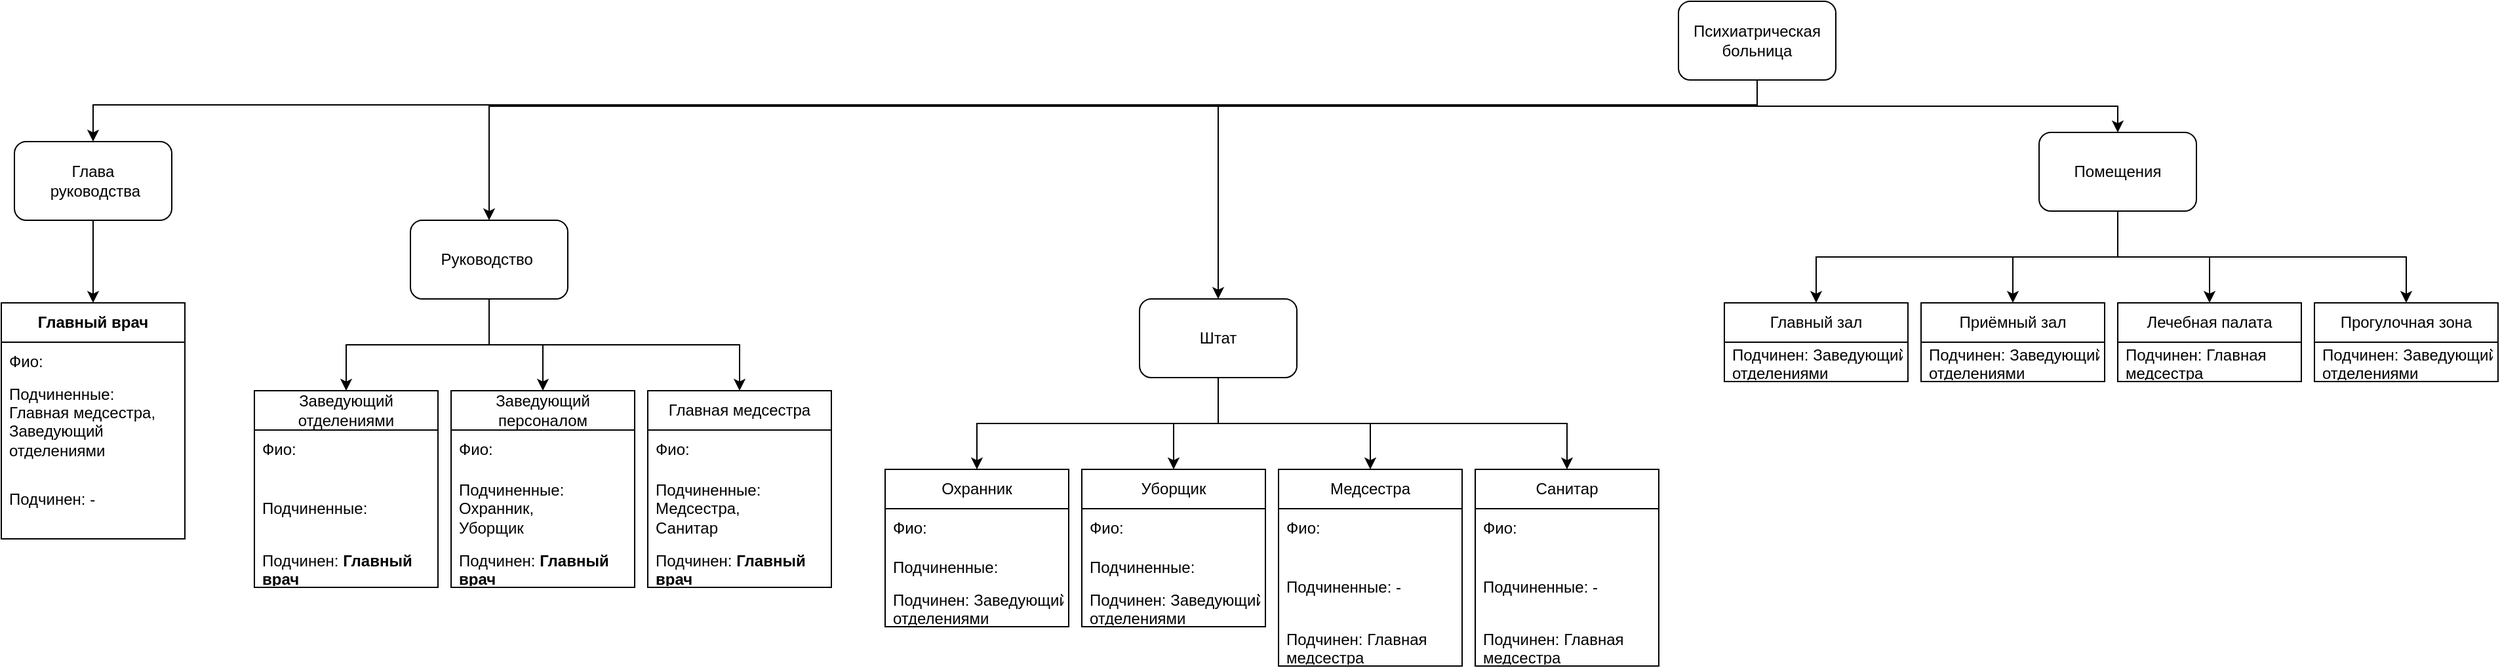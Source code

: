 <mxfile version="28.2.0">
  <diagram name="Страница — 1" id="j6xJuEOy-gW2HFFSvzXr">
    <mxGraphModel dx="3477" dy="885" grid="0" gridSize="10" guides="1" tooltips="1" connect="1" arrows="1" fold="1" page="1" pageScale="1" pageWidth="1169" pageHeight="827" background="none" math="0" shadow="0">
      <root>
        <mxCell id="0" />
        <mxCell id="1" parent="0" />
        <mxCell id="uRnZ5qvH0U1C0jYhmgU0-69" style="edgeStyle=orthogonalEdgeStyle;rounded=0;orthogonalLoop=1;jettySize=auto;html=1;exitX=0.5;exitY=1;exitDx=0;exitDy=0;entryX=0.5;entryY=0;entryDx=0;entryDy=0;" parent="1" source="uRnZ5qvH0U1C0jYhmgU0-1" target="uRnZ5qvH0U1C0jYhmgU0-2" edge="1">
          <mxGeometry relative="1" as="geometry" />
        </mxCell>
        <mxCell id="abOJRsPtmb6PBHXN-vRd-2" style="edgeStyle=orthogonalEdgeStyle;rounded=0;orthogonalLoop=1;jettySize=auto;html=1;exitX=0.5;exitY=1;exitDx=0;exitDy=0;entryX=0.5;entryY=0;entryDx=0;entryDy=0;" edge="1" parent="1" source="uRnZ5qvH0U1C0jYhmgU0-1" target="uRnZ5qvH0U1C0jYhmgU0-13">
          <mxGeometry relative="1" as="geometry">
            <Array as="points">
              <mxPoint x="585" y="160" />
              <mxPoint x="174" y="160" />
            </Array>
          </mxGeometry>
        </mxCell>
        <mxCell id="abOJRsPtmb6PBHXN-vRd-3" style="edgeStyle=orthogonalEdgeStyle;rounded=0;orthogonalLoop=1;jettySize=auto;html=1;exitX=0.5;exitY=1;exitDx=0;exitDy=0;entryX=0.5;entryY=0;entryDx=0;entryDy=0;" edge="1" parent="1" source="uRnZ5qvH0U1C0jYhmgU0-1" target="uRnZ5qvH0U1C0jYhmgU0-12">
          <mxGeometry relative="1" as="geometry">
            <Array as="points">
              <mxPoint x="585" y="160" />
              <mxPoint x="-382" y="160" />
            </Array>
          </mxGeometry>
        </mxCell>
        <mxCell id="abOJRsPtmb6PBHXN-vRd-5" style="edgeStyle=orthogonalEdgeStyle;rounded=0;orthogonalLoop=1;jettySize=auto;html=1;exitX=0.5;exitY=1;exitDx=0;exitDy=0;entryX=0.5;entryY=0;entryDx=0;entryDy=0;" edge="1" parent="1" source="uRnZ5qvH0U1C0jYhmgU0-1" target="abOJRsPtmb6PBHXN-vRd-4">
          <mxGeometry relative="1" as="geometry">
            <Array as="points">
              <mxPoint x="585" y="159" />
              <mxPoint x="-684" y="159" />
            </Array>
          </mxGeometry>
        </mxCell>
        <mxCell id="uRnZ5qvH0U1C0jYhmgU0-1" value="Психиатрическая больница" style="rounded=1;whiteSpace=wrap;html=1;" parent="1" vertex="1">
          <mxGeometry x="525" y="80" width="120" height="60" as="geometry" />
        </mxCell>
        <mxCell id="uRnZ5qvH0U1C0jYhmgU0-70" style="edgeStyle=orthogonalEdgeStyle;rounded=0;orthogonalLoop=1;jettySize=auto;html=1;exitX=0.5;exitY=1;exitDx=0;exitDy=0;entryX=0.5;entryY=0;entryDx=0;entryDy=0;" parent="1" source="uRnZ5qvH0U1C0jYhmgU0-2" target="uRnZ5qvH0U1C0jYhmgU0-3" edge="1">
          <mxGeometry relative="1" as="geometry" />
        </mxCell>
        <mxCell id="uRnZ5qvH0U1C0jYhmgU0-71" style="edgeStyle=orthogonalEdgeStyle;rounded=0;orthogonalLoop=1;jettySize=auto;html=1;exitX=0.5;exitY=1;exitDx=0;exitDy=0;" parent="1" source="uRnZ5qvH0U1C0jYhmgU0-2" target="uRnZ5qvH0U1C0jYhmgU0-5" edge="1">
          <mxGeometry relative="1" as="geometry" />
        </mxCell>
        <mxCell id="uRnZ5qvH0U1C0jYhmgU0-72" style="edgeStyle=orthogonalEdgeStyle;rounded=0;orthogonalLoop=1;jettySize=auto;html=1;exitX=0.5;exitY=1;exitDx=0;exitDy=0;entryX=0.5;entryY=0;entryDx=0;entryDy=0;" parent="1" source="uRnZ5qvH0U1C0jYhmgU0-2" target="uRnZ5qvH0U1C0jYhmgU0-7" edge="1">
          <mxGeometry relative="1" as="geometry" />
        </mxCell>
        <mxCell id="uRnZ5qvH0U1C0jYhmgU0-73" style="edgeStyle=orthogonalEdgeStyle;rounded=0;orthogonalLoop=1;jettySize=auto;html=1;exitX=0.5;exitY=1;exitDx=0;exitDy=0;entryX=0.5;entryY=0;entryDx=0;entryDy=0;" parent="1" source="uRnZ5qvH0U1C0jYhmgU0-2" target="uRnZ5qvH0U1C0jYhmgU0-9" edge="1">
          <mxGeometry relative="1" as="geometry" />
        </mxCell>
        <mxCell id="uRnZ5qvH0U1C0jYhmgU0-2" value="Помещения" style="rounded=1;whiteSpace=wrap;html=1;" parent="1" vertex="1">
          <mxGeometry x="800" y="180" width="120" height="60" as="geometry" />
        </mxCell>
        <mxCell id="uRnZ5qvH0U1C0jYhmgU0-3" value="Главный зал" style="swimlane;fontStyle=0;childLayout=stackLayout;horizontal=1;startSize=30;horizontalStack=0;resizeParent=1;resizeParentMax=0;resizeLast=0;collapsible=1;marginBottom=0;whiteSpace=wrap;html=1;" parent="1" vertex="1">
          <mxGeometry x="560" y="310" width="140" height="60" as="geometry" />
        </mxCell>
        <mxCell id="uRnZ5qvH0U1C0jYhmgU0-4" value="Подчинен:&amp;nbsp;Заведующий отделениями" style="text;strokeColor=none;fillColor=none;align=left;verticalAlign=middle;spacingLeft=4;spacingRight=4;overflow=hidden;points=[[0,0.5],[1,0.5]];portConstraint=eastwest;rotatable=0;whiteSpace=wrap;html=1;" parent="uRnZ5qvH0U1C0jYhmgU0-3" vertex="1">
          <mxGeometry y="30" width="140" height="30" as="geometry" />
        </mxCell>
        <mxCell id="uRnZ5qvH0U1C0jYhmgU0-5" value="&lt;div&gt;Приёмный зал&lt;/div&gt;" style="swimlane;fontStyle=0;childLayout=stackLayout;horizontal=1;startSize=30;horizontalStack=0;resizeParent=1;resizeParentMax=0;resizeLast=0;collapsible=1;marginBottom=0;whiteSpace=wrap;html=1;" parent="1" vertex="1">
          <mxGeometry x="710" y="310" width="140" height="60" as="geometry" />
        </mxCell>
        <mxCell id="uRnZ5qvH0U1C0jYhmgU0-6" value="Подчинен:&amp;nbsp;Заведующий отделениями" style="text;strokeColor=none;fillColor=none;align=left;verticalAlign=middle;spacingLeft=4;spacingRight=4;overflow=hidden;points=[[0,0.5],[1,0.5]];portConstraint=eastwest;rotatable=0;whiteSpace=wrap;html=1;" parent="uRnZ5qvH0U1C0jYhmgU0-5" vertex="1">
          <mxGeometry y="30" width="140" height="30" as="geometry" />
        </mxCell>
        <mxCell id="uRnZ5qvH0U1C0jYhmgU0-7" value="Лечебная палата" style="swimlane;fontStyle=0;childLayout=stackLayout;horizontal=1;startSize=30;horizontalStack=0;resizeParent=1;resizeParentMax=0;resizeLast=0;collapsible=1;marginBottom=0;whiteSpace=wrap;html=1;" parent="1" vertex="1">
          <mxGeometry x="860" y="310" width="140" height="60" as="geometry" />
        </mxCell>
        <mxCell id="uRnZ5qvH0U1C0jYhmgU0-8" value="Подчинен:&amp;nbsp;Главная медсестра" style="text;strokeColor=none;fillColor=none;align=left;verticalAlign=middle;spacingLeft=4;spacingRight=4;overflow=hidden;points=[[0,0.5],[1,0.5]];portConstraint=eastwest;rotatable=0;whiteSpace=wrap;html=1;" parent="uRnZ5qvH0U1C0jYhmgU0-7" vertex="1">
          <mxGeometry y="30" width="140" height="30" as="geometry" />
        </mxCell>
        <mxCell id="uRnZ5qvH0U1C0jYhmgU0-9" value="Прогулочная зона" style="swimlane;fontStyle=0;childLayout=stackLayout;horizontal=1;startSize=30;horizontalStack=0;resizeParent=1;resizeParentMax=0;resizeLast=0;collapsible=1;marginBottom=0;whiteSpace=wrap;html=1;" parent="1" vertex="1">
          <mxGeometry x="1010" y="310" width="140" height="60" as="geometry" />
        </mxCell>
        <mxCell id="uRnZ5qvH0U1C0jYhmgU0-10" value="Подчинен:&amp;nbsp;Заведующий отделениями" style="text;strokeColor=none;fillColor=none;align=left;verticalAlign=middle;spacingLeft=4;spacingRight=4;overflow=hidden;points=[[0,0.5],[1,0.5]];portConstraint=eastwest;rotatable=0;whiteSpace=wrap;html=1;" parent="uRnZ5qvH0U1C0jYhmgU0-9" vertex="1">
          <mxGeometry y="30" width="140" height="30" as="geometry" />
        </mxCell>
        <mxCell id="uRnZ5qvH0U1C0jYhmgU0-80" style="edgeStyle=orthogonalEdgeStyle;rounded=0;orthogonalLoop=1;jettySize=auto;html=1;exitX=0.5;exitY=1;exitDx=0;exitDy=0;entryX=0.5;entryY=0;entryDx=0;entryDy=0;" parent="1" source="uRnZ5qvH0U1C0jYhmgU0-12" target="uRnZ5qvH0U1C0jYhmgU0-26" edge="1">
          <mxGeometry relative="1" as="geometry" />
        </mxCell>
        <mxCell id="uRnZ5qvH0U1C0jYhmgU0-81" style="edgeStyle=orthogonalEdgeStyle;rounded=0;orthogonalLoop=1;jettySize=auto;html=1;exitX=0.5;exitY=1;exitDx=0;exitDy=0;entryX=0.5;entryY=0;entryDx=0;entryDy=0;" parent="1" source="uRnZ5qvH0U1C0jYhmgU0-12" target="uRnZ5qvH0U1C0jYhmgU0-62" edge="1">
          <mxGeometry relative="1" as="geometry" />
        </mxCell>
        <mxCell id="uRnZ5qvH0U1C0jYhmgU0-82" style="edgeStyle=orthogonalEdgeStyle;rounded=0;orthogonalLoop=1;jettySize=auto;html=1;exitX=0.5;exitY=1;exitDx=0;exitDy=0;entryX=0.5;entryY=0;entryDx=0;entryDy=0;" parent="1" source="uRnZ5qvH0U1C0jYhmgU0-12" target="uRnZ5qvH0U1C0jYhmgU0-38" edge="1">
          <mxGeometry relative="1" as="geometry" />
        </mxCell>
        <mxCell id="uRnZ5qvH0U1C0jYhmgU0-12" value="&lt;div&gt;Руководство&amp;nbsp;&lt;/div&gt;" style="rounded=1;whiteSpace=wrap;html=1;" parent="1" vertex="1">
          <mxGeometry x="-442" y="247" width="120" height="60" as="geometry" />
        </mxCell>
        <mxCell id="uRnZ5qvH0U1C0jYhmgU0-76" style="edgeStyle=orthogonalEdgeStyle;rounded=0;orthogonalLoop=1;jettySize=auto;html=1;exitX=0.5;exitY=1;exitDx=0;exitDy=0;entryX=0.5;entryY=0;entryDx=0;entryDy=0;" parent="1" source="uRnZ5qvH0U1C0jYhmgU0-13" target="uRnZ5qvH0U1C0jYhmgU0-50" edge="1">
          <mxGeometry relative="1" as="geometry" />
        </mxCell>
        <mxCell id="uRnZ5qvH0U1C0jYhmgU0-77" style="edgeStyle=orthogonalEdgeStyle;rounded=0;orthogonalLoop=1;jettySize=auto;html=1;exitX=0.5;exitY=1;exitDx=0;exitDy=0;entryX=0.5;entryY=0;entryDx=0;entryDy=0;" parent="1" source="uRnZ5qvH0U1C0jYhmgU0-13" target="uRnZ5qvH0U1C0jYhmgU0-14" edge="1">
          <mxGeometry relative="1" as="geometry" />
        </mxCell>
        <mxCell id="uRnZ5qvH0U1C0jYhmgU0-78" style="edgeStyle=orthogonalEdgeStyle;rounded=0;orthogonalLoop=1;jettySize=auto;html=1;exitX=0.5;exitY=1;exitDx=0;exitDy=0;entryX=0.5;entryY=0;entryDx=0;entryDy=0;" parent="1" source="uRnZ5qvH0U1C0jYhmgU0-13" target="uRnZ5qvH0U1C0jYhmgU0-44" edge="1">
          <mxGeometry relative="1" as="geometry" />
        </mxCell>
        <mxCell id="uRnZ5qvH0U1C0jYhmgU0-79" style="edgeStyle=orthogonalEdgeStyle;rounded=0;orthogonalLoop=1;jettySize=auto;html=1;exitX=0.5;exitY=1;exitDx=0;exitDy=0;entryX=0.5;entryY=0;entryDx=0;entryDy=0;" parent="1" source="uRnZ5qvH0U1C0jYhmgU0-13" target="uRnZ5qvH0U1C0jYhmgU0-56" edge="1">
          <mxGeometry relative="1" as="geometry" />
        </mxCell>
        <mxCell id="uRnZ5qvH0U1C0jYhmgU0-13" value="Штат" style="rounded=1;whiteSpace=wrap;html=1;" parent="1" vertex="1">
          <mxGeometry x="114" y="307" width="120" height="60" as="geometry" />
        </mxCell>
        <mxCell id="uRnZ5qvH0U1C0jYhmgU0-14" value="Уборщик" style="swimlane;fontStyle=0;childLayout=stackLayout;horizontal=1;startSize=30;horizontalStack=0;resizeParent=1;resizeParentMax=0;resizeLast=0;collapsible=1;marginBottom=0;whiteSpace=wrap;html=1;" parent="1" vertex="1">
          <mxGeometry x="70" y="437" width="140" height="120" as="geometry" />
        </mxCell>
        <mxCell id="uRnZ5qvH0U1C0jYhmgU0-15" value="Фио:" style="text;strokeColor=none;fillColor=none;align=left;verticalAlign=middle;spacingLeft=4;spacingRight=4;overflow=hidden;points=[[0,0.5],[1,0.5]];portConstraint=eastwest;rotatable=0;whiteSpace=wrap;html=1;" parent="uRnZ5qvH0U1C0jYhmgU0-14" vertex="1">
          <mxGeometry y="30" width="140" height="30" as="geometry" />
        </mxCell>
        <mxCell id="uRnZ5qvH0U1C0jYhmgU0-18" value="Подчиненные:&amp;nbsp;" style="text;strokeColor=none;fillColor=none;align=left;verticalAlign=middle;spacingLeft=4;spacingRight=4;overflow=hidden;points=[[0,0.5],[1,0.5]];portConstraint=eastwest;rotatable=0;whiteSpace=wrap;html=1;" parent="uRnZ5qvH0U1C0jYhmgU0-14" vertex="1">
          <mxGeometry y="60" width="140" height="30" as="geometry" />
        </mxCell>
        <mxCell id="uRnZ5qvH0U1C0jYhmgU0-19" value="Подчинен:&amp;nbsp;Заведующий отделениями" style="text;strokeColor=none;fillColor=none;align=left;verticalAlign=middle;spacingLeft=4;spacingRight=4;overflow=hidden;points=[[0,0.5],[1,0.5]];portConstraint=eastwest;rotatable=0;whiteSpace=wrap;html=1;" parent="uRnZ5qvH0U1C0jYhmgU0-14" vertex="1">
          <mxGeometry y="90" width="140" height="30" as="geometry" />
        </mxCell>
        <mxCell id="uRnZ5qvH0U1C0jYhmgU0-20" value="&lt;strong data-end=&quot;113&quot; data-start=&quot;97&quot;&gt;Главный врач&lt;/strong&gt;" style="swimlane;fontStyle=0;childLayout=stackLayout;horizontal=1;startSize=30;horizontalStack=0;resizeParent=1;resizeParentMax=0;resizeLast=0;collapsible=1;marginBottom=0;whiteSpace=wrap;html=1;" parent="1" vertex="1">
          <mxGeometry x="-754" y="310" width="140" height="180" as="geometry" />
        </mxCell>
        <mxCell id="uRnZ5qvH0U1C0jYhmgU0-21" value="Фио:" style="text;strokeColor=none;fillColor=none;align=left;verticalAlign=middle;spacingLeft=4;spacingRight=4;overflow=hidden;points=[[0,0.5],[1,0.5]];portConstraint=eastwest;rotatable=0;whiteSpace=wrap;html=1;" parent="uRnZ5qvH0U1C0jYhmgU0-20" vertex="1">
          <mxGeometry y="30" width="140" height="30" as="geometry" />
        </mxCell>
        <mxCell id="uRnZ5qvH0U1C0jYhmgU0-24" value="&lt;div&gt;Подчиненные:&lt;/div&gt;&lt;div&gt;Главная медсестра,&lt;/div&gt;&lt;div&gt;Заведующий отделениями&lt;/div&gt;" style="text;strokeColor=none;fillColor=none;align=left;verticalAlign=middle;spacingLeft=4;spacingRight=4;overflow=hidden;points=[[0,0.5],[1,0.5]];portConstraint=eastwest;rotatable=0;whiteSpace=wrap;html=1;" parent="uRnZ5qvH0U1C0jYhmgU0-20" vertex="1">
          <mxGeometry y="60" width="140" height="60" as="geometry" />
        </mxCell>
        <mxCell id="uRnZ5qvH0U1C0jYhmgU0-25" value="Подчинен: -" style="text;strokeColor=none;fillColor=none;align=left;verticalAlign=middle;spacingLeft=4;spacingRight=4;overflow=hidden;points=[[0,0.5],[1,0.5]];portConstraint=eastwest;rotatable=0;whiteSpace=wrap;html=1;" parent="uRnZ5qvH0U1C0jYhmgU0-20" vertex="1">
          <mxGeometry y="120" width="140" height="60" as="geometry" />
        </mxCell>
        <mxCell id="uRnZ5qvH0U1C0jYhmgU0-26" value="Главная медсестра" style="swimlane;fontStyle=0;childLayout=stackLayout;horizontal=1;startSize=30;horizontalStack=0;resizeParent=1;resizeParentMax=0;resizeLast=0;collapsible=1;marginBottom=0;whiteSpace=wrap;html=1;" parent="1" vertex="1">
          <mxGeometry x="-261" y="377" width="140" height="150" as="geometry" />
        </mxCell>
        <mxCell id="uRnZ5qvH0U1C0jYhmgU0-27" value="Фио:" style="text;strokeColor=none;fillColor=none;align=left;verticalAlign=middle;spacingLeft=4;spacingRight=4;overflow=hidden;points=[[0,0.5],[1,0.5]];portConstraint=eastwest;rotatable=0;whiteSpace=wrap;html=1;" parent="uRnZ5qvH0U1C0jYhmgU0-26" vertex="1">
          <mxGeometry y="30" width="140" height="30" as="geometry" />
        </mxCell>
        <mxCell id="uRnZ5qvH0U1C0jYhmgU0-30" value="&lt;div&gt;Подчиненные:&lt;/div&gt;&lt;div&gt;Медсестра,&lt;/div&gt;&lt;div&gt;Санитар&lt;/div&gt;" style="text;strokeColor=none;fillColor=none;align=left;verticalAlign=middle;spacingLeft=4;spacingRight=4;overflow=hidden;points=[[0,0.5],[1,0.5]];portConstraint=eastwest;rotatable=0;whiteSpace=wrap;html=1;" parent="uRnZ5qvH0U1C0jYhmgU0-26" vertex="1">
          <mxGeometry y="60" width="140" height="60" as="geometry" />
        </mxCell>
        <mxCell id="uRnZ5qvH0U1C0jYhmgU0-31" value="Подчинен:&amp;nbsp;&lt;strong data-end=&quot;113&quot; data-start=&quot;97&quot;&gt;Главный врач&lt;/strong&gt;" style="text;strokeColor=none;fillColor=none;align=left;verticalAlign=middle;spacingLeft=4;spacingRight=4;overflow=hidden;points=[[0,0.5],[1,0.5]];portConstraint=eastwest;rotatable=0;whiteSpace=wrap;html=1;" parent="uRnZ5qvH0U1C0jYhmgU0-26" vertex="1">
          <mxGeometry y="120" width="140" height="30" as="geometry" />
        </mxCell>
        <mxCell id="uRnZ5qvH0U1C0jYhmgU0-38" value="Заведующий отделениями" style="swimlane;fontStyle=0;childLayout=stackLayout;horizontal=1;startSize=30;horizontalStack=0;resizeParent=1;resizeParentMax=0;resizeLast=0;collapsible=1;marginBottom=0;whiteSpace=wrap;html=1;" parent="1" vertex="1">
          <mxGeometry x="-561" y="377" width="140" height="150" as="geometry" />
        </mxCell>
        <mxCell id="uRnZ5qvH0U1C0jYhmgU0-39" value="Фио:" style="text;strokeColor=none;fillColor=none;align=left;verticalAlign=middle;spacingLeft=4;spacingRight=4;overflow=hidden;points=[[0,0.5],[1,0.5]];portConstraint=eastwest;rotatable=0;whiteSpace=wrap;html=1;" parent="uRnZ5qvH0U1C0jYhmgU0-38" vertex="1">
          <mxGeometry y="30" width="140" height="30" as="geometry" />
        </mxCell>
        <mxCell id="uRnZ5qvH0U1C0jYhmgU0-42" value="Подчиненные:&amp;nbsp;" style="text;strokeColor=none;fillColor=none;align=left;verticalAlign=middle;spacingLeft=4;spacingRight=4;overflow=hidden;points=[[0,0.5],[1,0.5]];portConstraint=eastwest;rotatable=0;whiteSpace=wrap;html=1;" parent="uRnZ5qvH0U1C0jYhmgU0-38" vertex="1">
          <mxGeometry y="60" width="140" height="60" as="geometry" />
        </mxCell>
        <mxCell id="uRnZ5qvH0U1C0jYhmgU0-43" value="Подчинен:&amp;nbsp;&lt;strong data-end=&quot;113&quot; data-start=&quot;97&quot;&gt;Главный врач&lt;/strong&gt;" style="text;strokeColor=none;fillColor=none;align=left;verticalAlign=middle;spacingLeft=4;spacingRight=4;overflow=hidden;points=[[0,0.5],[1,0.5]];portConstraint=eastwest;rotatable=0;whiteSpace=wrap;html=1;" parent="uRnZ5qvH0U1C0jYhmgU0-38" vertex="1">
          <mxGeometry y="120" width="140" height="30" as="geometry" />
        </mxCell>
        <mxCell id="uRnZ5qvH0U1C0jYhmgU0-44" value="Медсестра" style="swimlane;fontStyle=0;childLayout=stackLayout;horizontal=1;startSize=30;horizontalStack=0;resizeParent=1;resizeParentMax=0;resizeLast=0;collapsible=1;marginBottom=0;whiteSpace=wrap;html=1;" parent="1" vertex="1">
          <mxGeometry x="220" y="437" width="140" height="150" as="geometry" />
        </mxCell>
        <mxCell id="uRnZ5qvH0U1C0jYhmgU0-45" value="Фио:" style="text;strokeColor=none;fillColor=none;align=left;verticalAlign=middle;spacingLeft=4;spacingRight=4;overflow=hidden;points=[[0,0.5],[1,0.5]];portConstraint=eastwest;rotatable=0;whiteSpace=wrap;html=1;" parent="uRnZ5qvH0U1C0jYhmgU0-44" vertex="1">
          <mxGeometry y="30" width="140" height="30" as="geometry" />
        </mxCell>
        <mxCell id="uRnZ5qvH0U1C0jYhmgU0-48" value="Подчиненные: -" style="text;strokeColor=none;fillColor=none;align=left;verticalAlign=middle;spacingLeft=4;spacingRight=4;overflow=hidden;points=[[0,0.5],[1,0.5]];portConstraint=eastwest;rotatable=0;whiteSpace=wrap;html=1;" parent="uRnZ5qvH0U1C0jYhmgU0-44" vertex="1">
          <mxGeometry y="60" width="140" height="60" as="geometry" />
        </mxCell>
        <mxCell id="uRnZ5qvH0U1C0jYhmgU0-49" value="Подчинен:&amp;nbsp;Главная медсестра" style="text;strokeColor=none;fillColor=none;align=left;verticalAlign=middle;spacingLeft=4;spacingRight=4;overflow=hidden;points=[[0,0.5],[1,0.5]];portConstraint=eastwest;rotatable=0;whiteSpace=wrap;html=1;" parent="uRnZ5qvH0U1C0jYhmgU0-44" vertex="1">
          <mxGeometry y="120" width="140" height="30" as="geometry" />
        </mxCell>
        <mxCell id="uRnZ5qvH0U1C0jYhmgU0-50" value="Охранник" style="swimlane;fontStyle=0;childLayout=stackLayout;horizontal=1;startSize=30;horizontalStack=0;resizeParent=1;resizeParentMax=0;resizeLast=0;collapsible=1;marginBottom=0;whiteSpace=wrap;html=1;" parent="1" vertex="1">
          <mxGeometry x="-80" y="437" width="140" height="120" as="geometry" />
        </mxCell>
        <mxCell id="uRnZ5qvH0U1C0jYhmgU0-51" value="Фио:" style="text;strokeColor=none;fillColor=none;align=left;verticalAlign=middle;spacingLeft=4;spacingRight=4;overflow=hidden;points=[[0,0.5],[1,0.5]];portConstraint=eastwest;rotatable=0;whiteSpace=wrap;html=1;" parent="uRnZ5qvH0U1C0jYhmgU0-50" vertex="1">
          <mxGeometry y="30" width="140" height="30" as="geometry" />
        </mxCell>
        <mxCell id="uRnZ5qvH0U1C0jYhmgU0-54" value="Подчиненные:&amp;nbsp;" style="text;strokeColor=none;fillColor=none;align=left;verticalAlign=middle;spacingLeft=4;spacingRight=4;overflow=hidden;points=[[0,0.5],[1,0.5]];portConstraint=eastwest;rotatable=0;whiteSpace=wrap;html=1;" parent="uRnZ5qvH0U1C0jYhmgU0-50" vertex="1">
          <mxGeometry y="60" width="140" height="30" as="geometry" />
        </mxCell>
        <mxCell id="uRnZ5qvH0U1C0jYhmgU0-55" value="Подчинен:&amp;nbsp;Заведующий отделениями" style="text;strokeColor=none;fillColor=none;align=left;verticalAlign=middle;spacingLeft=4;spacingRight=4;overflow=hidden;points=[[0,0.5],[1,0.5]];portConstraint=eastwest;rotatable=0;whiteSpace=wrap;html=1;" parent="uRnZ5qvH0U1C0jYhmgU0-50" vertex="1">
          <mxGeometry y="90" width="140" height="30" as="geometry" />
        </mxCell>
        <mxCell id="uRnZ5qvH0U1C0jYhmgU0-56" value="Санитар" style="swimlane;fontStyle=0;childLayout=stackLayout;horizontal=1;startSize=30;horizontalStack=0;resizeParent=1;resizeParentMax=0;resizeLast=0;collapsible=1;marginBottom=0;whiteSpace=wrap;html=1;" parent="1" vertex="1">
          <mxGeometry x="370" y="437" width="140" height="150" as="geometry" />
        </mxCell>
        <mxCell id="uRnZ5qvH0U1C0jYhmgU0-57" value="Фио:" style="text;strokeColor=none;fillColor=none;align=left;verticalAlign=middle;spacingLeft=4;spacingRight=4;overflow=hidden;points=[[0,0.5],[1,0.5]];portConstraint=eastwest;rotatable=0;whiteSpace=wrap;html=1;" parent="uRnZ5qvH0U1C0jYhmgU0-56" vertex="1">
          <mxGeometry y="30" width="140" height="30" as="geometry" />
        </mxCell>
        <mxCell id="uRnZ5qvH0U1C0jYhmgU0-60" value="Подчиненные: -" style="text;strokeColor=none;fillColor=none;align=left;verticalAlign=middle;spacingLeft=4;spacingRight=4;overflow=hidden;points=[[0,0.5],[1,0.5]];portConstraint=eastwest;rotatable=0;whiteSpace=wrap;html=1;" parent="uRnZ5qvH0U1C0jYhmgU0-56" vertex="1">
          <mxGeometry y="60" width="140" height="60" as="geometry" />
        </mxCell>
        <mxCell id="uRnZ5qvH0U1C0jYhmgU0-61" value="Подчинен:&amp;nbsp;Главная медсестра" style="text;strokeColor=none;fillColor=none;align=left;verticalAlign=middle;spacingLeft=4;spacingRight=4;overflow=hidden;points=[[0,0.5],[1,0.5]];portConstraint=eastwest;rotatable=0;whiteSpace=wrap;html=1;" parent="uRnZ5qvH0U1C0jYhmgU0-56" vertex="1">
          <mxGeometry y="120" width="140" height="30" as="geometry" />
        </mxCell>
        <mxCell id="uRnZ5qvH0U1C0jYhmgU0-62" value="Заведующий персоналом" style="swimlane;fontStyle=0;childLayout=stackLayout;horizontal=1;startSize=30;horizontalStack=0;resizeParent=1;resizeParentMax=0;resizeLast=0;collapsible=1;marginBottom=0;whiteSpace=wrap;html=1;" parent="1" vertex="1">
          <mxGeometry x="-411" y="377" width="140" height="150" as="geometry" />
        </mxCell>
        <mxCell id="uRnZ5qvH0U1C0jYhmgU0-63" value="Фио:" style="text;strokeColor=none;fillColor=none;align=left;verticalAlign=middle;spacingLeft=4;spacingRight=4;overflow=hidden;points=[[0,0.5],[1,0.5]];portConstraint=eastwest;rotatable=0;whiteSpace=wrap;html=1;" parent="uRnZ5qvH0U1C0jYhmgU0-62" vertex="1">
          <mxGeometry y="30" width="140" height="30" as="geometry" />
        </mxCell>
        <mxCell id="uRnZ5qvH0U1C0jYhmgU0-66" value="&lt;div&gt;Подчиненные:&lt;/div&gt;&lt;div&gt;Охранник,&lt;/div&gt;&lt;div&gt;Уборщик&lt;/div&gt;" style="text;strokeColor=none;fillColor=none;align=left;verticalAlign=middle;spacingLeft=4;spacingRight=4;overflow=hidden;points=[[0,0.5],[1,0.5]];portConstraint=eastwest;rotatable=0;whiteSpace=wrap;html=1;" parent="uRnZ5qvH0U1C0jYhmgU0-62" vertex="1">
          <mxGeometry y="60" width="140" height="60" as="geometry" />
        </mxCell>
        <mxCell id="uRnZ5qvH0U1C0jYhmgU0-67" value="Подчинен:&amp;nbsp;&lt;strong data-end=&quot;113&quot; data-start=&quot;97&quot;&gt;Главный врач&lt;/strong&gt;" style="text;strokeColor=none;fillColor=none;align=left;verticalAlign=middle;spacingLeft=4;spacingRight=4;overflow=hidden;points=[[0,0.5],[1,0.5]];portConstraint=eastwest;rotatable=0;whiteSpace=wrap;html=1;" parent="uRnZ5qvH0U1C0jYhmgU0-62" vertex="1">
          <mxGeometry y="120" width="140" height="30" as="geometry" />
        </mxCell>
        <mxCell id="abOJRsPtmb6PBHXN-vRd-6" style="edgeStyle=orthogonalEdgeStyle;rounded=0;orthogonalLoop=1;jettySize=auto;html=1;exitX=0.5;exitY=1;exitDx=0;exitDy=0;entryX=0.5;entryY=0;entryDx=0;entryDy=0;" edge="1" parent="1" source="abOJRsPtmb6PBHXN-vRd-4" target="uRnZ5qvH0U1C0jYhmgU0-20">
          <mxGeometry relative="1" as="geometry" />
        </mxCell>
        <mxCell id="abOJRsPtmb6PBHXN-vRd-4" value="&lt;div&gt;Глава&lt;/div&gt;&lt;div&gt;&amp;nbsp;руководства&lt;/div&gt;" style="rounded=1;whiteSpace=wrap;html=1;" vertex="1" parent="1">
          <mxGeometry x="-744" y="187" width="120" height="60" as="geometry" />
        </mxCell>
      </root>
    </mxGraphModel>
  </diagram>
</mxfile>
